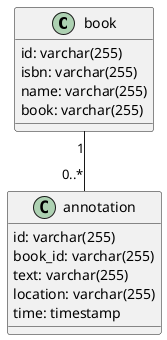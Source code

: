 @startuml
class book {
{field} id: varchar(255)
{field} isbn: varchar(255)
{field} name: varchar(255)
{field} book: varchar(255)
}
class annotation {
{field} id: varchar(255)
{field} book_id: varchar(255)
{field} text: varchar(255)
{field} location: varchar(255)
{field} time: timestamp
}
book "1" -- "0..*" annotation
@enduml
